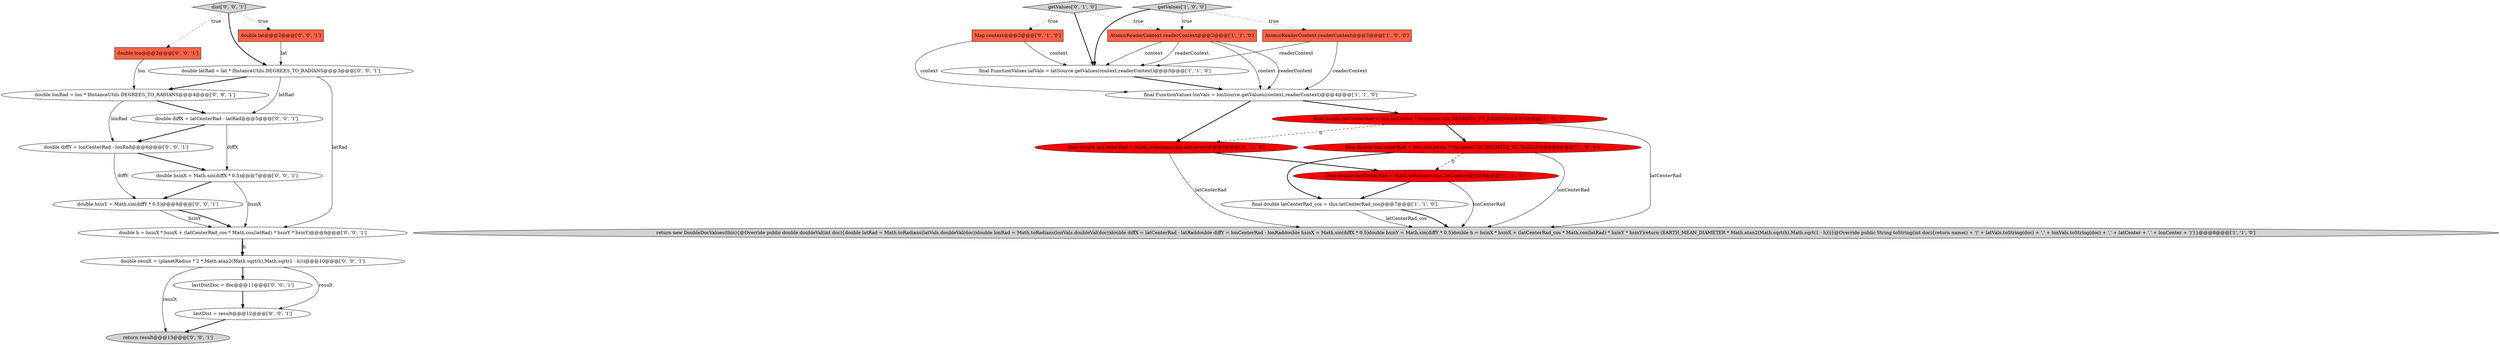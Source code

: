 digraph {
15 [style = filled, label = "double hsinY = Math.sin(diffY * 0.5)@@@8@@@['0', '0', '1']", fillcolor = white, shape = ellipse image = "AAA0AAABBB3BBB"];
18 [style = filled, label = "double lat@@@2@@@['0', '0', '1']", fillcolor = tomato, shape = box image = "AAA0AAABBB3BBB"];
20 [style = filled, label = "double latRad = lat * DistanceUtils.DEGREES_TO_RADIANS@@@3@@@['0', '0', '1']", fillcolor = white, shape = ellipse image = "AAA0AAABBB3BBB"];
6 [style = filled, label = "final FunctionValues lonVals = lonSource.getValues(context,readerContext)@@@4@@@['1', '1', '0']", fillcolor = white, shape = ellipse image = "AAA0AAABBB1BBB"];
7 [style = filled, label = "final double lonCenterRad = this.lonCenter * DistanceUtils.DEGREES_TO_RADIANS@@@6@@@['1', '0', '0']", fillcolor = red, shape = ellipse image = "AAA1AAABBB1BBB"];
1 [style = filled, label = "final FunctionValues latVals = latSource.getValues(context,readerContext)@@@3@@@['1', '1', '0']", fillcolor = white, shape = ellipse image = "AAA0AAABBB1BBB"];
9 [style = filled, label = "Map context@@@2@@@['0', '1', '0']", fillcolor = tomato, shape = box image = "AAA0AAABBB2BBB"];
22 [style = filled, label = "return result@@@13@@@['0', '0', '1']", fillcolor = lightgray, shape = ellipse image = "AAA0AAABBB3BBB"];
10 [style = filled, label = "final double latCenterRad = Math.toRadians(this.latCenter)@@@5@@@['0', '1', '0']", fillcolor = red, shape = ellipse image = "AAA1AAABBB2BBB"];
11 [style = filled, label = "getValues['0', '1', '0']", fillcolor = lightgray, shape = diamond image = "AAA0AAABBB2BBB"];
12 [style = filled, label = "final double lonCenterRad = Math.toRadians(this.lonCenter)@@@6@@@['0', '1', '0']", fillcolor = red, shape = ellipse image = "AAA1AAABBB2BBB"];
4 [style = filled, label = "final double latCenterRad = this.latCenter * DistanceUtils.DEGREES_TO_RADIANS@@@5@@@['1', '0', '0']", fillcolor = red, shape = ellipse image = "AAA1AAABBB1BBB"];
23 [style = filled, label = "double h = hsinX * hsinX + (latCenterRad_cos * Math.cos(latRad) * hsinY * hsinY)@@@9@@@['0', '0', '1']", fillcolor = white, shape = ellipse image = "AAA0AAABBB3BBB"];
8 [style = filled, label = "getValues['1', '0', '0']", fillcolor = lightgray, shape = diamond image = "AAA0AAABBB1BBB"];
19 [style = filled, label = "double diffY = lonCenterRad - lonRad@@@6@@@['0', '0', '1']", fillcolor = white, shape = ellipse image = "AAA0AAABBB3BBB"];
24 [style = filled, label = "dist['0', '0', '1']", fillcolor = lightgray, shape = diamond image = "AAA0AAABBB3BBB"];
25 [style = filled, label = "double result = (planetRadius * 2 * Math.atan2(Math.sqrt(h),Math.sqrt(1 - h)))@@@10@@@['0', '0', '1']", fillcolor = white, shape = ellipse image = "AAA0AAABBB3BBB"];
17 [style = filled, label = "double lon@@@2@@@['0', '0', '1']", fillcolor = tomato, shape = box image = "AAA0AAABBB3BBB"];
14 [style = filled, label = "double lonRad = lon * DistanceUtils.DEGREES_TO_RADIANS@@@4@@@['0', '0', '1']", fillcolor = white, shape = ellipse image = "AAA0AAABBB3BBB"];
0 [style = filled, label = "AtomicReaderContext readerContext@@@2@@@['1', '0', '0']", fillcolor = tomato, shape = box image = "AAA0AAABBB1BBB"];
3 [style = filled, label = "final double latCenterRad_cos = this.latCenterRad_cos@@@7@@@['1', '1', '0']", fillcolor = white, shape = ellipse image = "AAA0AAABBB1BBB"];
21 [style = filled, label = "double diffX = latCenterRad - latRad@@@5@@@['0', '0', '1']", fillcolor = white, shape = ellipse image = "AAA0AAABBB3BBB"];
13 [style = filled, label = "lastDist = result@@@12@@@['0', '0', '1']", fillcolor = white, shape = ellipse image = "AAA0AAABBB3BBB"];
2 [style = filled, label = "return new DoubleDocValues(this){@Override public double doubleVal(int doc){double latRad = Math.toRadians(latVals.doubleVal(doc))double lonRad = Math.toRadians(lonVals.doubleVal(doc))double diffX = latCenterRad - latRaddouble diffY = lonCenterRad - lonRaddouble hsinX = Math.sin(diffX * 0.5)double hsinY = Math.sin(diffY * 0.5)double h = hsinX * hsinX + (latCenterRad_cos * Math.cos(latRad) * hsinY * hsinY)return (EARTH_MEAN_DIAMETER * Math.atan2(Math.sqrt(h),Math.sqrt(1 - h)))}@Override public String toString(int doc){return name() + '(' + latVals.toString(doc) + ',' + lonVals.toString(doc) + ',' + latCenter + ',' + lonCenter + ')'}}@@@8@@@['1', '1', '0']", fillcolor = lightgray, shape = ellipse image = "AAA0AAABBB1BBB"];
26 [style = filled, label = "lastDistDoc = doc@@@11@@@['0', '0', '1']", fillcolor = white, shape = ellipse image = "AAA0AAABBB3BBB"];
16 [style = filled, label = "double hsinX = Math.sin(diffX * 0.5)@@@7@@@['0', '0', '1']", fillcolor = white, shape = ellipse image = "AAA0AAABBB3BBB"];
5 [style = filled, label = "AtomicReaderContext readerContext@@@2@@@['1', '1', '0']", fillcolor = tomato, shape = box image = "AAA0AAABBB1BBB"];
16->15 [style = bold, label=""];
5->1 [style = solid, label="context"];
20->21 [style = solid, label="latRad"];
15->23 [style = bold, label=""];
23->25 [style = bold, label=""];
21->19 [style = bold, label=""];
11->1 [style = bold, label=""];
4->2 [style = solid, label="latCenterRad"];
24->17 [style = dotted, label="true"];
0->6 [style = solid, label="readerContext"];
14->19 [style = solid, label="lonRad"];
3->2 [style = solid, label="latCenterRad_cos"];
11->9 [style = dotted, label="true"];
20->14 [style = bold, label=""];
5->6 [style = solid, label="context"];
11->5 [style = dotted, label="true"];
23->25 [style = solid, label="h"];
21->16 [style = solid, label="diffX"];
16->23 [style = solid, label="hsinX"];
5->6 [style = solid, label="readerContext"];
19->15 [style = solid, label="diffY"];
5->1 [style = solid, label="readerContext"];
4->7 [style = bold, label=""];
7->3 [style = bold, label=""];
19->16 [style = bold, label=""];
9->6 [style = solid, label="context"];
26->13 [style = bold, label=""];
24->20 [style = bold, label=""];
8->1 [style = bold, label=""];
6->4 [style = bold, label=""];
1->6 [style = bold, label=""];
17->14 [style = solid, label="lon"];
3->2 [style = bold, label=""];
7->2 [style = solid, label="lonCenterRad"];
8->5 [style = dotted, label="true"];
10->12 [style = bold, label=""];
25->22 [style = solid, label="result"];
6->10 [style = bold, label=""];
25->26 [style = bold, label=""];
18->20 [style = solid, label="lat"];
7->12 [style = dashed, label="0"];
25->13 [style = solid, label="result"];
8->0 [style = dotted, label="true"];
20->23 [style = solid, label="latRad"];
0->1 [style = solid, label="readerContext"];
12->3 [style = bold, label=""];
14->21 [style = bold, label=""];
13->22 [style = bold, label=""];
4->10 [style = dashed, label="0"];
9->1 [style = solid, label="context"];
10->2 [style = solid, label="latCenterRad"];
12->2 [style = solid, label="lonCenterRad"];
15->23 [style = solid, label="hsinY"];
24->18 [style = dotted, label="true"];
}
